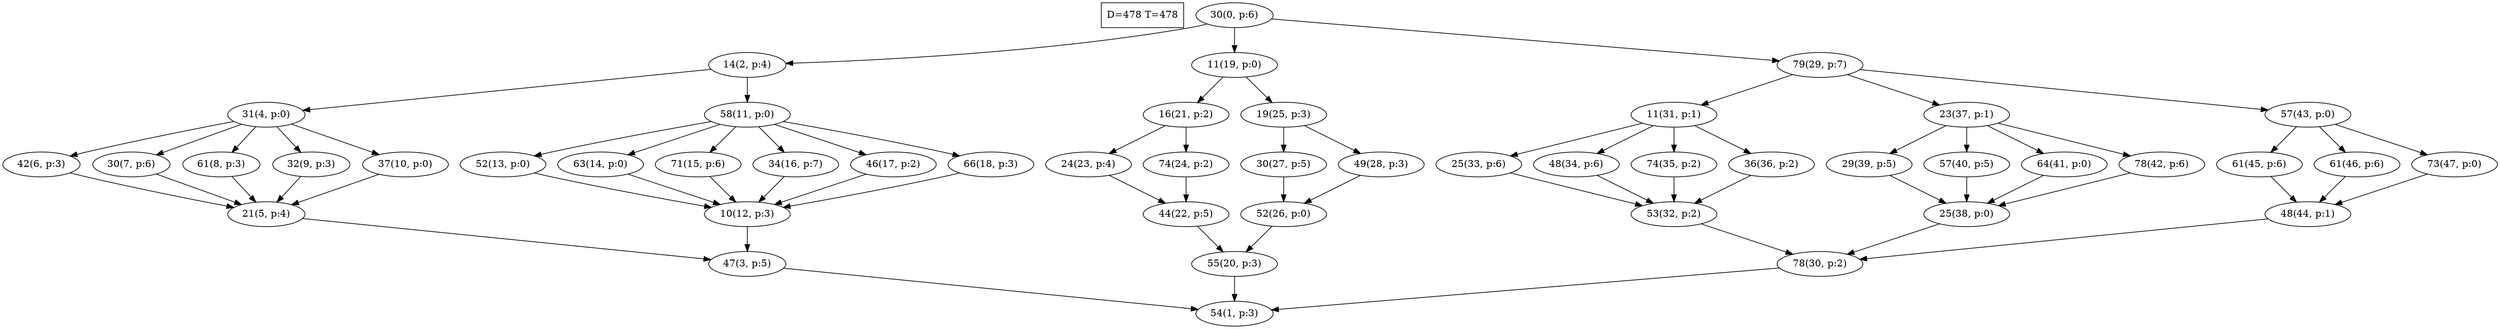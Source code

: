 digraph Task {
i [shape=box, label="D=478 T=478"]; 
0 [label="30(0, p:6)"];
1 [label="54(1, p:3)"];
2 [label="14(2, p:4)"];
3 [label="47(3, p:5)"];
4 [label="31(4, p:0)"];
5 [label="21(5, p:4)"];
6 [label="42(6, p:3)"];
7 [label="30(7, p:6)"];
8 [label="61(8, p:3)"];
9 [label="32(9, p:3)"];
10 [label="37(10, p:0)"];
11 [label="58(11, p:0)"];
12 [label="10(12, p:3)"];
13 [label="52(13, p:0)"];
14 [label="63(14, p:0)"];
15 [label="71(15, p:6)"];
16 [label="34(16, p:7)"];
17 [label="46(17, p:2)"];
18 [label="66(18, p:3)"];
19 [label="11(19, p:0)"];
20 [label="55(20, p:3)"];
21 [label="16(21, p:2)"];
22 [label="44(22, p:5)"];
23 [label="24(23, p:4)"];
24 [label="74(24, p:2)"];
25 [label="19(25, p:3)"];
26 [label="52(26, p:0)"];
27 [label="30(27, p:5)"];
28 [label="49(28, p:3)"];
29 [label="79(29, p:7)"];
30 [label="78(30, p:2)"];
31 [label="11(31, p:1)"];
32 [label="53(32, p:2)"];
33 [label="25(33, p:6)"];
34 [label="48(34, p:6)"];
35 [label="74(35, p:2)"];
36 [label="36(36, p:2)"];
37 [label="23(37, p:1)"];
38 [label="25(38, p:0)"];
39 [label="29(39, p:5)"];
40 [label="57(40, p:5)"];
41 [label="64(41, p:0)"];
42 [label="78(42, p:6)"];
43 [label="57(43, p:0)"];
44 [label="48(44, p:1)"];
45 [label="61(45, p:6)"];
46 [label="61(46, p:6)"];
47 [label="73(47, p:0)"];
0 -> 2;
0 -> 19;
0 -> 29;
2 -> 4;
2 -> 11;
3 -> 1;
4 -> 6;
4 -> 7;
4 -> 8;
4 -> 9;
4 -> 10;
5 -> 3;
6 -> 5;
7 -> 5;
8 -> 5;
9 -> 5;
10 -> 5;
11 -> 13;
11 -> 14;
11 -> 15;
11 -> 16;
11 -> 17;
11 -> 18;
12 -> 3;
13 -> 12;
14 -> 12;
15 -> 12;
16 -> 12;
17 -> 12;
18 -> 12;
19 -> 21;
19 -> 25;
20 -> 1;
21 -> 23;
21 -> 24;
22 -> 20;
23 -> 22;
24 -> 22;
25 -> 27;
25 -> 28;
26 -> 20;
27 -> 26;
28 -> 26;
29 -> 31;
29 -> 37;
29 -> 43;
30 -> 1;
31 -> 33;
31 -> 34;
31 -> 35;
31 -> 36;
32 -> 30;
33 -> 32;
34 -> 32;
35 -> 32;
36 -> 32;
37 -> 39;
37 -> 40;
37 -> 41;
37 -> 42;
38 -> 30;
39 -> 38;
40 -> 38;
41 -> 38;
42 -> 38;
43 -> 45;
43 -> 46;
43 -> 47;
44 -> 30;
45 -> 44;
46 -> 44;
47 -> 44;
}